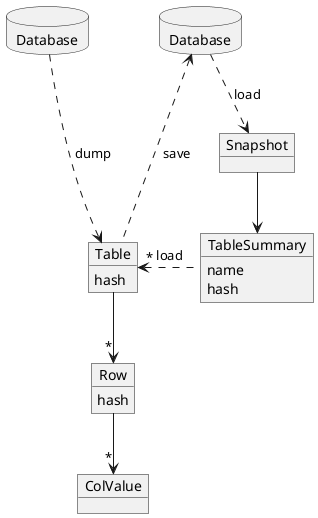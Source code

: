 @startuml

object Table {
    hash
}

object Row {
    hash
}

object ColValue

database "Database" as DB1 {
}

database "Database" as DB2 {
}

DB1 .d..> Table : dump
Table -d-> "*" Row
Row -d-> "*" ColValue

Table .u.> DB2 : save

object Snapshot

DB2 .d.> Snapshot : load

object TableSummary {
    name
    hash
}

Snapshot -d-> TableSummary
TableSummary .l.> "*" Table : load


@enduml